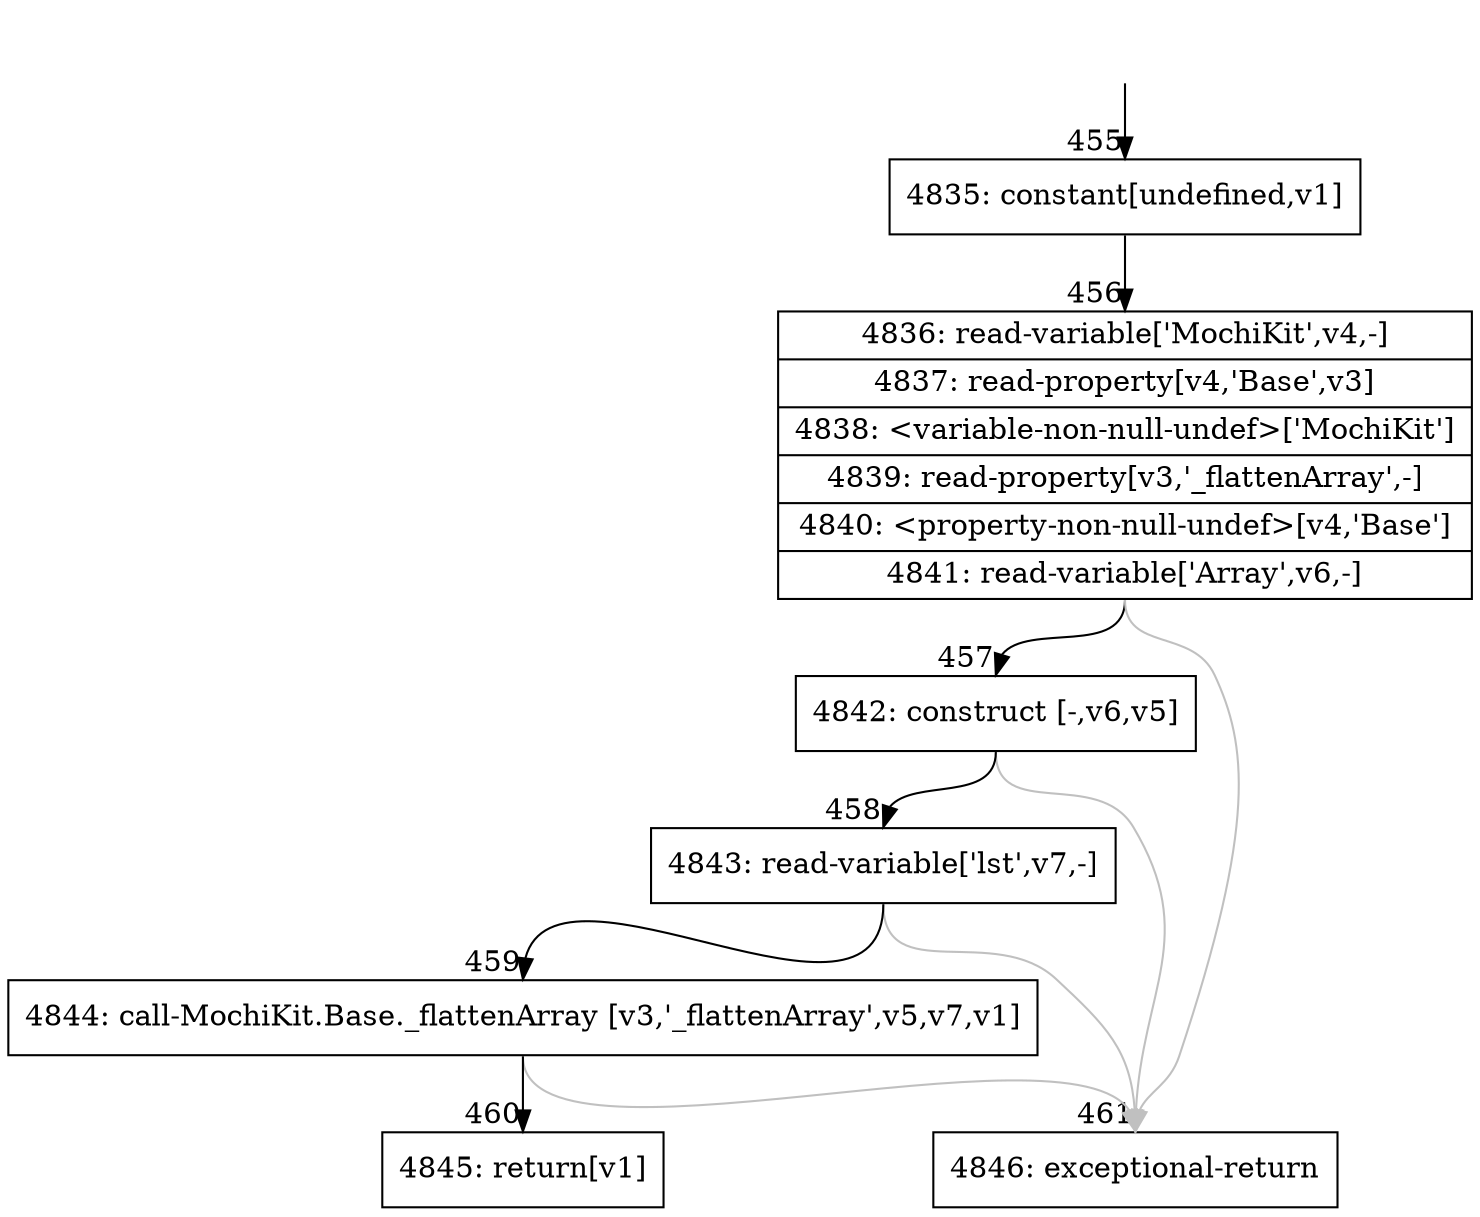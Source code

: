digraph {
rankdir="TD"
BB_entry10[shape=none,label=""];
BB_entry10 -> BB455 [tailport=s, headport=n, headlabel="    455"]
BB455 [shape=record label="{4835: constant[undefined,v1]}" ] 
BB455 -> BB456 [tailport=s, headport=n, headlabel="      456"]
BB456 [shape=record label="{4836: read-variable['MochiKit',v4,-]|4837: read-property[v4,'Base',v3]|4838: \<variable-non-null-undef\>['MochiKit']|4839: read-property[v3,'_flattenArray',-]|4840: \<property-non-null-undef\>[v4,'Base']|4841: read-variable['Array',v6,-]}" ] 
BB456 -> BB457 [tailport=s, headport=n, headlabel="      457"]
BB456 -> BB461 [tailport=s, headport=n, color=gray, headlabel="      461"]
BB457 [shape=record label="{4842: construct [-,v6,v5]}" ] 
BB457 -> BB458 [tailport=s, headport=n, headlabel="      458"]
BB457 -> BB461 [tailport=s, headport=n, color=gray]
BB458 [shape=record label="{4843: read-variable['lst',v7,-]}" ] 
BB458 -> BB459 [tailport=s, headport=n, headlabel="      459"]
BB458 -> BB461 [tailport=s, headport=n, color=gray]
BB459 [shape=record label="{4844: call-MochiKit.Base._flattenArray [v3,'_flattenArray',v5,v7,v1]}" ] 
BB459 -> BB460 [tailport=s, headport=n, headlabel="      460"]
BB459 -> BB461 [tailport=s, headport=n, color=gray]
BB460 [shape=record label="{4845: return[v1]}" ] 
BB461 [shape=record label="{4846: exceptional-return}" ] 
//#$~ 95
}
